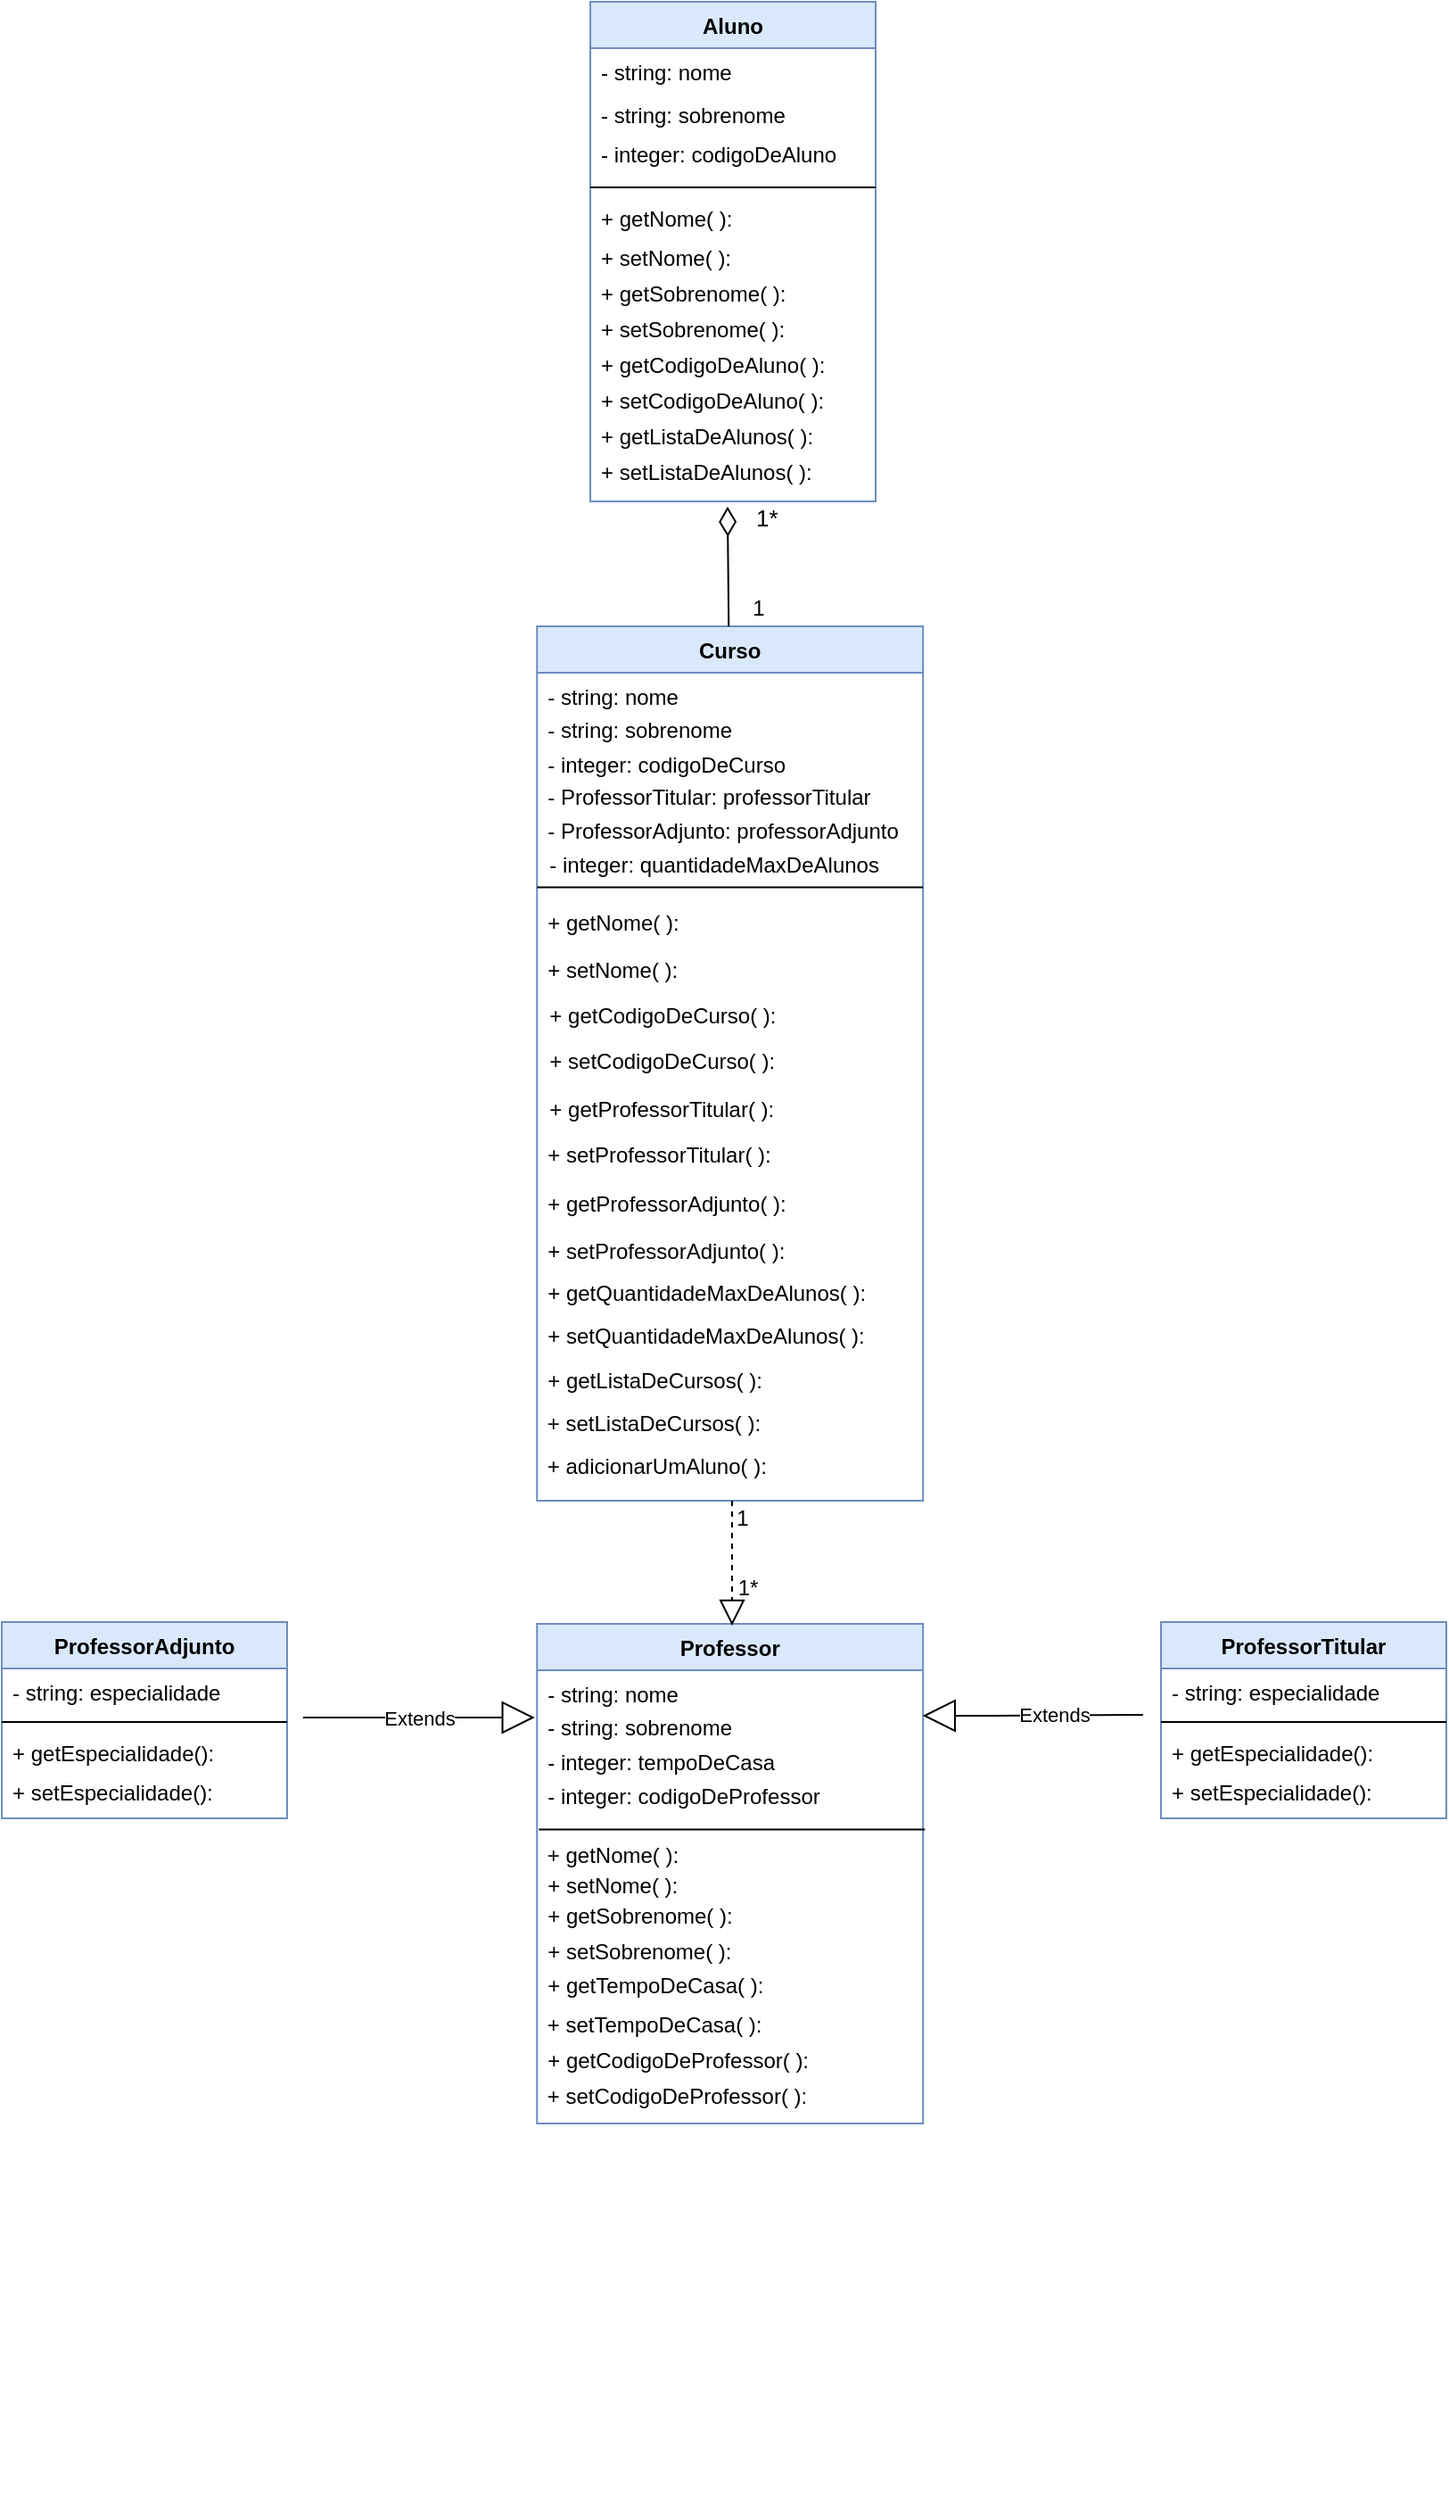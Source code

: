 <mxfile version="12.8.8" type="google"><diagram id="LD7luBqzAj9r61441eef" name="Page-1"><mxGraphModel dx="1689" dy="484" grid="1" gridSize="10" guides="1" tooltips="1" connect="1" arrows="1" fold="1" page="1" pageScale="1" pageWidth="827" pageHeight="1169" math="0" shadow="0"><root><mxCell id="0"/><mxCell id="1" parent="0"/><mxCell id="hxkoGfkW9n7GEpsKc7dP-19" value="" style="group" vertex="1" connectable="0" parent="1"><mxGeometry x="320" y="40" width="170" height="280" as="geometry"/></mxCell><mxCell id="hxkoGfkW9n7GEpsKc7dP-1" value="Aluno" style="swimlane;fontStyle=1;align=center;verticalAlign=top;childLayout=stackLayout;horizontal=1;startSize=26;horizontalStack=0;resizeParent=1;resizeParentMax=0;resizeLast=0;collapsible=1;marginBottom=0;fillColor=#dae8fc;strokeColor=#6c8ebf;" vertex="1" parent="hxkoGfkW9n7GEpsKc7dP-19"><mxGeometry width="160" height="280" as="geometry"/></mxCell><mxCell id="hxkoGfkW9n7GEpsKc7dP-2" value="- string: nome" style="text;strokeColor=none;fillColor=none;align=left;verticalAlign=top;spacingLeft=4;spacingRight=4;overflow=hidden;rotatable=0;points=[[0,0.5],[1,0.5]];portConstraint=eastwest;" vertex="1" parent="hxkoGfkW9n7GEpsKc7dP-1"><mxGeometry y="26" width="160" height="74" as="geometry"/></mxCell><mxCell id="hxkoGfkW9n7GEpsKc7dP-3" value="" style="line;strokeWidth=1;fillColor=none;align=left;verticalAlign=middle;spacingTop=-1;spacingLeft=3;spacingRight=3;rotatable=0;labelPosition=right;points=[];portConstraint=eastwest;" vertex="1" parent="hxkoGfkW9n7GEpsKc7dP-1"><mxGeometry y="100" width="160" height="8" as="geometry"/></mxCell><mxCell id="hxkoGfkW9n7GEpsKc7dP-4" value="+ getNome( ):" style="text;strokeColor=none;fillColor=none;align=left;verticalAlign=top;spacingLeft=4;spacingRight=4;overflow=hidden;rotatable=0;points=[[0,0.5],[1,0.5]];portConstraint=eastwest;" vertex="1" parent="hxkoGfkW9n7GEpsKc7dP-1"><mxGeometry y="108" width="160" height="172" as="geometry"/></mxCell><mxCell id="hxkoGfkW9n7GEpsKc7dP-9" value="- string: sobrenome" style="text;strokeColor=none;fillColor=none;align=left;verticalAlign=top;spacingLeft=4;spacingRight=4;overflow=hidden;rotatable=0;points=[[0,0.5],[1,0.5]];portConstraint=eastwest;" vertex="1" parent="hxkoGfkW9n7GEpsKc7dP-19"><mxGeometry y="50" width="170" height="26" as="geometry"/></mxCell><mxCell id="hxkoGfkW9n7GEpsKc7dP-10" value="- integer: codigoDeAluno" style="text;strokeColor=none;fillColor=none;align=left;verticalAlign=top;spacingLeft=4;spacingRight=4;overflow=hidden;rotatable=0;points=[[0,0.5],[1,0.5]];portConstraint=eastwest;" vertex="1" parent="hxkoGfkW9n7GEpsKc7dP-19"><mxGeometry y="72" width="156" height="28" as="geometry"/></mxCell><mxCell id="hxkoGfkW9n7GEpsKc7dP-11" style="edgeStyle=orthogonalEdgeStyle;rounded=0;orthogonalLoop=1;jettySize=auto;html=1;exitX=1;exitY=0.5;exitDx=0;exitDy=0;" edge="1" parent="hxkoGfkW9n7GEpsKc7dP-19" source="hxkoGfkW9n7GEpsKc7dP-9" target="hxkoGfkW9n7GEpsKc7dP-9"><mxGeometry relative="1" as="geometry"/></mxCell><mxCell id="hxkoGfkW9n7GEpsKc7dP-12" value="+ setNome( ):" style="text;strokeColor=none;fillColor=none;align=left;verticalAlign=top;spacingLeft=4;spacingRight=4;overflow=hidden;rotatable=0;points=[[0,0.5],[1,0.5]];portConstraint=eastwest;" vertex="1" parent="hxkoGfkW9n7GEpsKc7dP-19"><mxGeometry y="130" width="160" height="20" as="geometry"/></mxCell><mxCell id="hxkoGfkW9n7GEpsKc7dP-13" value="+ getSobrenome( ):" style="text;strokeColor=none;fillColor=none;align=left;verticalAlign=top;spacingLeft=4;spacingRight=4;overflow=hidden;rotatable=0;points=[[0,0.5],[1,0.5]];portConstraint=eastwest;" vertex="1" parent="hxkoGfkW9n7GEpsKc7dP-19"><mxGeometry y="150" width="160" height="20" as="geometry"/></mxCell><mxCell id="hxkoGfkW9n7GEpsKc7dP-14" value="+ setSobrenome( ):" style="text;strokeColor=none;fillColor=none;align=left;verticalAlign=top;spacingLeft=4;spacingRight=4;overflow=hidden;rotatable=0;points=[[0,0.5],[1,0.5]];portConstraint=eastwest;" vertex="1" parent="hxkoGfkW9n7GEpsKc7dP-19"><mxGeometry y="170" width="160" height="20" as="geometry"/></mxCell><mxCell id="hxkoGfkW9n7GEpsKc7dP-15" value="+ getCodigoDeAluno( ):" style="text;strokeColor=none;fillColor=none;align=left;verticalAlign=top;spacingLeft=4;spacingRight=4;overflow=hidden;rotatable=0;points=[[0,0.5],[1,0.5]];portConstraint=eastwest;" vertex="1" parent="hxkoGfkW9n7GEpsKc7dP-19"><mxGeometry y="190" width="160" height="20" as="geometry"/></mxCell><mxCell id="hxkoGfkW9n7GEpsKc7dP-16" value="+ setCodigoDeAluno( ):" style="text;strokeColor=none;fillColor=none;align=left;verticalAlign=top;spacingLeft=4;spacingRight=4;overflow=hidden;rotatable=0;points=[[0,0.5],[1,0.5]];portConstraint=eastwest;" vertex="1" parent="hxkoGfkW9n7GEpsKc7dP-19"><mxGeometry y="210" width="160" height="20" as="geometry"/></mxCell><mxCell id="hxkoGfkW9n7GEpsKc7dP-17" value="+ getListaDeAlunos( ):" style="text;strokeColor=none;fillColor=none;align=left;verticalAlign=top;spacingLeft=4;spacingRight=4;overflow=hidden;rotatable=0;points=[[0,0.5],[1,0.5]];portConstraint=eastwest;" vertex="1" parent="hxkoGfkW9n7GEpsKc7dP-19"><mxGeometry y="230" width="160" height="20" as="geometry"/></mxCell><mxCell id="hxkoGfkW9n7GEpsKc7dP-18" value="+ setListaDeAlunos( ):" style="text;strokeColor=none;fillColor=none;align=left;verticalAlign=top;spacingLeft=4;spacingRight=4;overflow=hidden;rotatable=0;points=[[0,0.5],[1,0.5]];portConstraint=eastwest;" vertex="1" parent="hxkoGfkW9n7GEpsKc7dP-19"><mxGeometry y="250" width="160" height="20" as="geometry"/></mxCell><mxCell id="hxkoGfkW9n7GEpsKc7dP-80" value="" style="group" vertex="1" connectable="0" parent="1"><mxGeometry x="289.88" y="390" width="230.24" height="490" as="geometry"/></mxCell><mxCell id="hxkoGfkW9n7GEpsKc7dP-55" value="" style="group" vertex="1" connectable="0" parent="hxkoGfkW9n7GEpsKc7dP-80"><mxGeometry x="0.24" width="230" height="490" as="geometry"/></mxCell><mxCell id="hxkoGfkW9n7GEpsKc7dP-56" value="Curso" style="swimlane;fontStyle=1;align=center;verticalAlign=top;childLayout=stackLayout;horizontal=1;startSize=26;horizontalStack=0;resizeParent=1;resizeParentMax=0;resizeLast=0;collapsible=1;marginBottom=0;fillColor=#dae8fc;strokeColor=#6c8ebf;" vertex="1" parent="hxkoGfkW9n7GEpsKc7dP-55"><mxGeometry width="216.471" height="490.001" as="geometry"/></mxCell><mxCell id="hxkoGfkW9n7GEpsKc7dP-57" value="- string: nome" style="text;strokeColor=none;fillColor=none;align=left;verticalAlign=top;spacingLeft=4;spacingRight=4;overflow=hidden;rotatable=0;points=[[0,0.5],[1,0.5]];portConstraint=eastwest;" vertex="1" parent="hxkoGfkW9n7GEpsKc7dP-56"><mxGeometry y="26" width="216.471" height="114" as="geometry"/></mxCell><mxCell id="hxkoGfkW9n7GEpsKc7dP-58" value="" style="line;strokeWidth=1;fillColor=none;align=left;verticalAlign=middle;spacingTop=-1;spacingLeft=3;spacingRight=3;rotatable=0;labelPosition=right;points=[];portConstraint=eastwest;" vertex="1" parent="hxkoGfkW9n7GEpsKc7dP-56"><mxGeometry y="140" width="216.471" height="12.571" as="geometry"/></mxCell><mxCell id="hxkoGfkW9n7GEpsKc7dP-59" value="+ getNome( ):" style="text;strokeColor=none;fillColor=none;align=left;verticalAlign=top;spacingLeft=4;spacingRight=4;overflow=hidden;rotatable=0;points=[[0,0.5],[1,0.5]];portConstraint=eastwest;" vertex="1" parent="hxkoGfkW9n7GEpsKc7dP-56"><mxGeometry y="152.571" width="216.471" height="337.43" as="geometry"/></mxCell><mxCell id="hxkoGfkW9n7GEpsKc7dP-60" value="- string: sobrenome" style="text;strokeColor=none;fillColor=none;align=left;verticalAlign=top;spacingLeft=4;spacingRight=4;overflow=hidden;rotatable=0;points=[[0,0.5],[1,0.5]];portConstraint=eastwest;" vertex="1" parent="hxkoGfkW9n7GEpsKc7dP-55"><mxGeometry y="44.57" width="230" height="25.43" as="geometry"/></mxCell><mxCell id="hxkoGfkW9n7GEpsKc7dP-61" value="- integer: codigoDeCurso" style="text;strokeColor=none;fillColor=none;align=left;verticalAlign=top;spacingLeft=4;spacingRight=4;overflow=hidden;rotatable=0;points=[[0,0.5],[1,0.5]];portConstraint=eastwest;" vertex="1" parent="hxkoGfkW9n7GEpsKc7dP-55"><mxGeometry y="64" width="211.059" height="26" as="geometry"/></mxCell><mxCell id="hxkoGfkW9n7GEpsKc7dP-63" value="+ setNome( ):" style="text;strokeColor=none;fillColor=none;align=left;verticalAlign=top;spacingLeft=4;spacingRight=4;overflow=hidden;rotatable=0;points=[[0,0.5],[1,0.5]];portConstraint=eastwest;" vertex="1" parent="hxkoGfkW9n7GEpsKc7dP-55"><mxGeometry y="178.996" width="216.471" height="31.429" as="geometry"/></mxCell><mxCell id="hxkoGfkW9n7GEpsKc7dP-64" value="+ getCodigoDeCurso( ):" style="text;strokeColor=none;fillColor=none;align=left;verticalAlign=top;spacingLeft=4;spacingRight=4;overflow=hidden;rotatable=0;points=[[0,0.5],[1,0.5]];portConstraint=eastwest;" vertex="1" parent="hxkoGfkW9n7GEpsKc7dP-55"><mxGeometry x="1.06" y="204.284" width="216.471" height="31.429" as="geometry"/></mxCell><mxCell id="hxkoGfkW9n7GEpsKc7dP-65" value="+ setCodigoDeCurso( ):" style="text;strokeColor=none;fillColor=none;align=left;verticalAlign=top;spacingLeft=4;spacingRight=4;overflow=hidden;rotatable=0;points=[[0,0.5],[1,0.5]];portConstraint=eastwest;" vertex="1" parent="hxkoGfkW9n7GEpsKc7dP-55"><mxGeometry x="1.06" y="230.003" width="216.471" height="31.429" as="geometry"/></mxCell><mxCell id="hxkoGfkW9n7GEpsKc7dP-66" value="+ getProfessorTitular( ):" style="text;strokeColor=none;fillColor=none;align=left;verticalAlign=top;spacingLeft=4;spacingRight=4;overflow=hidden;rotatable=0;points=[[0,0.5],[1,0.5]];portConstraint=eastwest;" vertex="1" parent="hxkoGfkW9n7GEpsKc7dP-55"><mxGeometry x="1.06" y="257.001" width="216.471" height="31.429" as="geometry"/></mxCell><mxCell id="hxkoGfkW9n7GEpsKc7dP-37" value="- ProfessorAdjunto: professorAdjunto" style="text;strokeColor=none;fillColor=none;align=left;verticalAlign=top;spacingLeft=4;spacingRight=4;overflow=hidden;rotatable=0;points=[[0,0.5],[1,0.5]];portConstraint=eastwest;" vertex="1" parent="hxkoGfkW9n7GEpsKc7dP-55"><mxGeometry y="101" width="210" height="28" as="geometry"/></mxCell><mxCell id="hxkoGfkW9n7GEpsKc7dP-38" value="- integer: quantidadeMaxDeAlunos" style="text;strokeColor=none;fillColor=none;align=left;verticalAlign=top;spacingLeft=4;spacingRight=4;overflow=hidden;rotatable=0;points=[[0,0.5],[1,0.5]];portConstraint=eastwest;" vertex="1" parent="hxkoGfkW9n7GEpsKc7dP-55"><mxGeometry x="1.06" y="120" width="210" height="30" as="geometry"/></mxCell><mxCell id="hxkoGfkW9n7GEpsKc7dP-71" value="- ProfessorTitular: professorTitular" style="text;strokeColor=none;fillColor=none;align=left;verticalAlign=top;spacingLeft=4;spacingRight=4;overflow=hidden;rotatable=0;points=[[0,0.5],[1,0.5]];portConstraint=eastwest;" vertex="1" parent="hxkoGfkW9n7GEpsKc7dP-80"><mxGeometry x="0.24" y="82" width="210" height="28" as="geometry"/></mxCell><mxCell id="hxkoGfkW9n7GEpsKc7dP-72" value="+ setProfessorTitular( ):" style="text;strokeColor=none;fillColor=none;align=left;verticalAlign=top;spacingLeft=4;spacingRight=4;overflow=hidden;rotatable=0;points=[[0,0.5],[1,0.5]];portConstraint=eastwest;" vertex="1" parent="hxkoGfkW9n7GEpsKc7dP-80"><mxGeometry x="0.24" y="282.571" width="216.471" height="31.429" as="geometry"/></mxCell><mxCell id="hxkoGfkW9n7GEpsKc7dP-73" value="+ getProfessorAdjunto( ):" style="text;strokeColor=none;fillColor=none;align=left;verticalAlign=top;spacingLeft=4;spacingRight=4;overflow=hidden;rotatable=0;points=[[0,0.5],[1,0.5]];portConstraint=eastwest;" vertex="1" parent="hxkoGfkW9n7GEpsKc7dP-80"><mxGeometry x="0.24" y="310.001" width="216.471" height="31.429" as="geometry"/></mxCell><mxCell id="hxkoGfkW9n7GEpsKc7dP-74" value="+ setProfessorAdjunto( ):" style="text;strokeColor=none;fillColor=none;align=left;verticalAlign=top;spacingLeft=4;spacingRight=4;overflow=hidden;rotatable=0;points=[[0,0.5],[1,0.5]];portConstraint=eastwest;" vertex="1" parent="hxkoGfkW9n7GEpsKc7dP-80"><mxGeometry x="0.24" y="336.431" width="216.471" height="31.429" as="geometry"/></mxCell><mxCell id="hxkoGfkW9n7GEpsKc7dP-75" value="+ getQuantidadeMaxDeAlunos( ):" style="text;strokeColor=none;fillColor=none;align=left;verticalAlign=top;spacingLeft=4;spacingRight=4;overflow=hidden;rotatable=0;points=[[0,0.5],[1,0.5]];portConstraint=eastwest;" vertex="1" parent="hxkoGfkW9n7GEpsKc7dP-80"><mxGeometry x="0.24" y="360.001" width="216.471" height="31.429" as="geometry"/></mxCell><mxCell id="hxkoGfkW9n7GEpsKc7dP-76" value="+ setQuantidadeMaxDeAlunos( ):" style="text;strokeColor=none;fillColor=none;align=left;verticalAlign=top;spacingLeft=4;spacingRight=4;overflow=hidden;rotatable=0;points=[[0,0.5],[1,0.5]];portConstraint=eastwest;" vertex="1" parent="hxkoGfkW9n7GEpsKc7dP-80"><mxGeometry x="0.24" y="384.001" width="216.471" height="31.429" as="geometry"/></mxCell><mxCell id="hxkoGfkW9n7GEpsKc7dP-77" value="+ getListaDeCursos( ):" style="text;strokeColor=none;fillColor=none;align=left;verticalAlign=top;spacingLeft=4;spacingRight=4;overflow=hidden;rotatable=0;points=[[0,0.5],[1,0.5]];portConstraint=eastwest;" vertex="1" parent="hxkoGfkW9n7GEpsKc7dP-80"><mxGeometry x="0.24" y="409.001" width="216.471" height="31.429" as="geometry"/></mxCell><mxCell id="hxkoGfkW9n7GEpsKc7dP-78" value="+ setListaDeCursos( ):" style="text;strokeColor=none;fillColor=none;align=left;verticalAlign=top;spacingLeft=4;spacingRight=4;overflow=hidden;rotatable=0;points=[[0,0.5],[1,0.5]];portConstraint=eastwest;" vertex="1" parent="hxkoGfkW9n7GEpsKc7dP-80"><mxGeometry y="433.001" width="216.471" height="31.429" as="geometry"/></mxCell><mxCell id="hxkoGfkW9n7GEpsKc7dP-79" value="+ adicionarUmAluno( ):" style="text;strokeColor=none;fillColor=none;align=left;verticalAlign=top;spacingLeft=4;spacingRight=4;overflow=hidden;rotatable=0;points=[[0,0.5],[1,0.5]];portConstraint=eastwest;" vertex="1" parent="hxkoGfkW9n7GEpsKc7dP-80"><mxGeometry y="457.001" width="216.471" height="31.429" as="geometry"/></mxCell><mxCell id="hxkoGfkW9n7GEpsKc7dP-86" value="a" style="group" vertex="1" connectable="0" parent="1"><mxGeometry x="289.88" y="948" width="230.24" height="490" as="geometry"/></mxCell><mxCell id="hxkoGfkW9n7GEpsKc7dP-87" value="" style="group" vertex="1" connectable="0" parent="hxkoGfkW9n7GEpsKc7dP-86"><mxGeometry x="0.24" y="1" width="230" height="490" as="geometry"/></mxCell><mxCell id="hxkoGfkW9n7GEpsKc7dP-88" value="Professor" style="swimlane;fontStyle=1;align=center;verticalAlign=top;childLayout=stackLayout;horizontal=1;startSize=26;horizontalStack=0;resizeParent=1;resizeParentMax=0;resizeLast=0;collapsible=1;marginBottom=0;fillColor=#dae8fc;strokeColor=#6c8ebf;" vertex="1" parent="hxkoGfkW9n7GEpsKc7dP-87"><mxGeometry width="216.471" height="280" as="geometry"/></mxCell><mxCell id="hxkoGfkW9n7GEpsKc7dP-152" value="" style="endArrow=block;dashed=1;endFill=0;endSize=12;html=1;" edge="1" parent="hxkoGfkW9n7GEpsKc7dP-88"><mxGeometry width="160" relative="1" as="geometry"><mxPoint x="109.38" y="-69" as="sourcePoint"/><mxPoint x="109.38" y="1" as="targetPoint"/></mxGeometry></mxCell><mxCell id="hxkoGfkW9n7GEpsKc7dP-89" value="- string: nome" style="text;strokeColor=none;fillColor=none;align=left;verticalAlign=top;spacingLeft=4;spacingRight=4;overflow=hidden;rotatable=0;points=[[0,0.5],[1,0.5]];portConstraint=eastwest;" vertex="1" parent="hxkoGfkW9n7GEpsKc7dP-88"><mxGeometry y="26" width="216.471" height="254" as="geometry"/></mxCell><mxCell id="hxkoGfkW9n7GEpsKc7dP-92" value="- string: sobrenome" style="text;strokeColor=none;fillColor=none;align=left;verticalAlign=top;spacingLeft=4;spacingRight=4;overflow=hidden;rotatable=0;points=[[0,0.5],[1,0.5]];portConstraint=eastwest;" vertex="1" parent="hxkoGfkW9n7GEpsKc7dP-87"><mxGeometry y="44.57" width="230" height="25.43" as="geometry"/></mxCell><mxCell id="hxkoGfkW9n7GEpsKc7dP-93" value="- integer: tempoDeCasa" style="text;strokeColor=none;fillColor=none;align=left;verticalAlign=top;spacingLeft=4;spacingRight=4;overflow=hidden;rotatable=0;points=[[0,0.5],[1,0.5]];portConstraint=eastwest;" vertex="1" parent="hxkoGfkW9n7GEpsKc7dP-87"><mxGeometry y="64" width="211.059" height="26" as="geometry"/></mxCell><mxCell id="hxkoGfkW9n7GEpsKc7dP-94" value="+ setNome( ):" style="text;strokeColor=none;fillColor=none;align=left;verticalAlign=top;spacingLeft=4;spacingRight=4;overflow=hidden;rotatable=0;points=[[0,0.5],[1,0.5]];portConstraint=eastwest;" vertex="1" parent="hxkoGfkW9n7GEpsKc7dP-87"><mxGeometry y="132.996" width="216.471" height="31.429" as="geometry"/></mxCell><mxCell id="hxkoGfkW9n7GEpsKc7dP-95" value="+ getSobrenome( ):" style="text;strokeColor=none;fillColor=none;align=left;verticalAlign=top;spacingLeft=4;spacingRight=4;overflow=hidden;rotatable=0;points=[[0,0.5],[1,0.5]];portConstraint=eastwest;" vertex="1" parent="hxkoGfkW9n7GEpsKc7dP-87"><mxGeometry y="150.004" width="216.471" height="31.429" as="geometry"/></mxCell><mxCell id="hxkoGfkW9n7GEpsKc7dP-97" value="+ setSobrenome( ):" style="text;strokeColor=none;fillColor=none;align=left;verticalAlign=top;spacingLeft=4;spacingRight=4;overflow=hidden;rotatable=0;points=[[0,0.5],[1,0.5]];portConstraint=eastwest;" vertex="1" parent="hxkoGfkW9n7GEpsKc7dP-87"><mxGeometry x="0.06" y="170.001" width="216.471" height="31.429" as="geometry"/></mxCell><mxCell id="hxkoGfkW9n7GEpsKc7dP-99" value="- integer: codigoDeProfessor" style="text;strokeColor=none;fillColor=none;align=left;verticalAlign=top;spacingLeft=4;spacingRight=4;overflow=hidden;rotatable=0;points=[[0,0.5],[1,0.5]];portConstraint=eastwest;" vertex="1" parent="hxkoGfkW9n7GEpsKc7dP-87"><mxGeometry x="-5.462e-14" y="83" width="210" height="30" as="geometry"/></mxCell><mxCell id="hxkoGfkW9n7GEpsKc7dP-90" value="" style="line;strokeWidth=1;fillColor=none;align=left;verticalAlign=middle;spacingTop=-1;spacingLeft=3;spacingRight=3;rotatable=0;labelPosition=right;points=[];portConstraint=eastwest;" vertex="1" parent="hxkoGfkW9n7GEpsKc7dP-87"><mxGeometry x="1.06" y="109" width="216.471" height="12.571" as="geometry"/></mxCell><mxCell id="hxkoGfkW9n7GEpsKc7dP-101" value="+ getTempoDeCasa( ):" style="text;strokeColor=none;fillColor=none;align=left;verticalAlign=top;spacingLeft=4;spacingRight=4;overflow=hidden;rotatable=0;points=[[0,0.5],[1,0.5]];portConstraint=eastwest;" vertex="1" parent="hxkoGfkW9n7GEpsKc7dP-86"><mxGeometry x="0.24" y="190.001" width="216.471" height="31.429" as="geometry"/></mxCell><mxCell id="hxkoGfkW9n7GEpsKc7dP-102" value="+ setTempoDeCasa( ):" style="text;strokeColor=none;fillColor=none;align=left;verticalAlign=top;spacingLeft=4;spacingRight=4;overflow=hidden;rotatable=0;points=[[0,0.5],[1,0.5]];portConstraint=eastwest;" vertex="1" parent="hxkoGfkW9n7GEpsKc7dP-86"><mxGeometry x="9.104e-15" y="212.001" width="216.471" height="31.429" as="geometry"/></mxCell><mxCell id="hxkoGfkW9n7GEpsKc7dP-103" value="+ getCodigoDeProfessor( ):" style="text;strokeColor=none;fillColor=none;align=left;verticalAlign=top;spacingLeft=4;spacingRight=4;overflow=hidden;rotatable=0;points=[[0,0.5],[1,0.5]];portConstraint=eastwest;" vertex="1" parent="hxkoGfkW9n7GEpsKc7dP-86"><mxGeometry x="0.24" y="232" width="199.76" height="31.43" as="geometry"/></mxCell><mxCell id="hxkoGfkW9n7GEpsKc7dP-91" value="+ getNome( ):" style="text;strokeColor=none;fillColor=none;align=left;verticalAlign=top;spacingLeft=4;spacingRight=4;overflow=hidden;rotatable=0;points=[[0,0.5],[1,0.5]];portConstraint=eastwest;" vertex="1" parent="1"><mxGeometry x="289.88" y="1065" width="216.471" height="20" as="geometry"/></mxCell><mxCell id="hxkoGfkW9n7GEpsKc7dP-109" value="+ setCodigoDeProfessor( ):" style="text;strokeColor=none;fillColor=none;align=left;verticalAlign=top;spacingLeft=4;spacingRight=4;overflow=hidden;rotatable=0;points=[[0,0.5],[1,0.5]];portConstraint=eastwest;" vertex="1" parent="1"><mxGeometry x="289.88" y="1200" width="199.76" height="31.43" as="geometry"/></mxCell><mxCell id="hxkoGfkW9n7GEpsKc7dP-130" value="Extends" style="endArrow=block;endSize=16;endFill=0;html=1;" edge="1" parent="1"><mxGeometry x="-0.191" width="160" relative="1" as="geometry"><mxPoint x="630" y="1000" as="sourcePoint"/><mxPoint x="506.35" y="1000.5" as="targetPoint"/><Array as="points"><mxPoint x="556.35" y="1000.5"/></Array><mxPoint as="offset"/></mxGeometry></mxCell><mxCell id="hxkoGfkW9n7GEpsKc7dP-131" value="" style="group" vertex="1" connectable="0" parent="1"><mxGeometry x="640" y="948" width="160" height="112" as="geometry"/></mxCell><mxCell id="hxkoGfkW9n7GEpsKc7dP-124" value="ProfessorTitular" style="swimlane;fontStyle=1;align=center;verticalAlign=top;childLayout=stackLayout;horizontal=1;startSize=26;horizontalStack=0;resizeParent=1;resizeParentMax=0;resizeLast=0;collapsible=1;marginBottom=0;fillColor=#dae8fc;strokeColor=#6c8ebf;" vertex="1" parent="hxkoGfkW9n7GEpsKc7dP-131"><mxGeometry width="160" height="110" as="geometry"/></mxCell><mxCell id="hxkoGfkW9n7GEpsKc7dP-125" value="- string: especialidade" style="text;strokeColor=none;fillColor=none;align=left;verticalAlign=top;spacingLeft=4;spacingRight=4;overflow=hidden;rotatable=0;points=[[0,0.5],[1,0.5]];portConstraint=eastwest;" vertex="1" parent="hxkoGfkW9n7GEpsKc7dP-124"><mxGeometry y="26" width="160" height="26" as="geometry"/></mxCell><mxCell id="hxkoGfkW9n7GEpsKc7dP-126" value="" style="line;strokeWidth=1;fillColor=none;align=left;verticalAlign=middle;spacingTop=-1;spacingLeft=3;spacingRight=3;rotatable=0;labelPosition=right;points=[];portConstraint=eastwest;" vertex="1" parent="hxkoGfkW9n7GEpsKc7dP-124"><mxGeometry y="52" width="160" height="8" as="geometry"/></mxCell><mxCell id="hxkoGfkW9n7GEpsKc7dP-127" value="+ getEspecialidade():" style="text;strokeColor=none;fillColor=none;align=left;verticalAlign=top;spacingLeft=4;spacingRight=4;overflow=hidden;rotatable=0;points=[[0,0.5],[1,0.5]];portConstraint=eastwest;" vertex="1" parent="hxkoGfkW9n7GEpsKc7dP-124"><mxGeometry y="60" width="160" height="50" as="geometry"/></mxCell><mxCell id="hxkoGfkW9n7GEpsKc7dP-128" value="+ setEspecialidade():" style="text;strokeColor=none;fillColor=none;align=left;verticalAlign=top;spacingLeft=4;spacingRight=4;overflow=hidden;rotatable=0;points=[[0,0.5],[1,0.5]];portConstraint=eastwest;" vertex="1" parent="hxkoGfkW9n7GEpsKc7dP-131"><mxGeometry y="82" width="160" height="30" as="geometry"/></mxCell><mxCell id="hxkoGfkW9n7GEpsKc7dP-137" value="" style="group" vertex="1" connectable="0" parent="1"><mxGeometry x="-10" y="948" width="160" height="112" as="geometry"/></mxCell><mxCell id="hxkoGfkW9n7GEpsKc7dP-138" value="ProfessorAdjunto" style="swimlane;fontStyle=1;align=center;verticalAlign=top;childLayout=stackLayout;horizontal=1;startSize=26;horizontalStack=0;resizeParent=1;resizeParentMax=0;resizeLast=0;collapsible=1;marginBottom=0;fillColor=#dae8fc;strokeColor=#6c8ebf;" vertex="1" parent="hxkoGfkW9n7GEpsKc7dP-137"><mxGeometry width="160" height="110" as="geometry"/></mxCell><mxCell id="hxkoGfkW9n7GEpsKc7dP-139" value="- string: especialidade" style="text;strokeColor=none;fillColor=none;align=left;verticalAlign=top;spacingLeft=4;spacingRight=4;overflow=hidden;rotatable=0;points=[[0,0.5],[1,0.5]];portConstraint=eastwest;" vertex="1" parent="hxkoGfkW9n7GEpsKc7dP-138"><mxGeometry y="26" width="160" height="26" as="geometry"/></mxCell><mxCell id="hxkoGfkW9n7GEpsKc7dP-140" value="" style="line;strokeWidth=1;fillColor=none;align=left;verticalAlign=middle;spacingTop=-1;spacingLeft=3;spacingRight=3;rotatable=0;labelPosition=right;points=[];portConstraint=eastwest;" vertex="1" parent="hxkoGfkW9n7GEpsKc7dP-138"><mxGeometry y="52" width="160" height="8" as="geometry"/></mxCell><mxCell id="hxkoGfkW9n7GEpsKc7dP-141" value="+ getEspecialidade():" style="text;strokeColor=none;fillColor=none;align=left;verticalAlign=top;spacingLeft=4;spacingRight=4;overflow=hidden;rotatable=0;points=[[0,0.5],[1,0.5]];portConstraint=eastwest;" vertex="1" parent="hxkoGfkW9n7GEpsKc7dP-138"><mxGeometry y="60" width="160" height="50" as="geometry"/></mxCell><mxCell id="hxkoGfkW9n7GEpsKc7dP-142" value="+ setEspecialidade():" style="text;strokeColor=none;fillColor=none;align=left;verticalAlign=top;spacingLeft=4;spacingRight=4;overflow=hidden;rotatable=0;points=[[0,0.5],[1,0.5]];portConstraint=eastwest;" vertex="1" parent="hxkoGfkW9n7GEpsKc7dP-137"><mxGeometry y="82" width="160" height="30" as="geometry"/></mxCell><mxCell id="hxkoGfkW9n7GEpsKc7dP-149" value="Extends" style="endArrow=block;endSize=16;endFill=0;html=1;" edge="1" parent="1"><mxGeometry width="160" relative="1" as="geometry"><mxPoint x="159" y="1001.5" as="sourcePoint"/><mxPoint x="288.88" y="1001.5" as="targetPoint"/></mxGeometry></mxCell><mxCell id="hxkoGfkW9n7GEpsKc7dP-153" value="1" style="text;html=1;align=center;verticalAlign=middle;resizable=0;points=[];autosize=1;" vertex="1" parent="1"><mxGeometry x="395" y="880" width="20" height="20" as="geometry"/></mxCell><mxCell id="hxkoGfkW9n7GEpsKc7dP-154" value="1*" style="text;html=1;align=center;verticalAlign=middle;resizable=0;points=[];autosize=1;" vertex="1" parent="1"><mxGeometry x="393" y="919" width="30" height="20" as="geometry"/></mxCell><mxCell id="hxkoGfkW9n7GEpsKc7dP-158" value="&lt;font style=&quot;font-size: 13px&quot;&gt;1*&lt;/font&gt;" style="endArrow=none;html=1;endSize=12;startArrow=diamondThin;startSize=14;startFill=0;edgeStyle=orthogonalEdgeStyle;align=left;verticalAlign=bottom;endFill=0;strokeWidth=1;exitX=0.481;exitY=1.017;exitDx=0;exitDy=0;exitPerimeter=0;" edge="1" parent="1" source="hxkoGfkW9n7GEpsKc7dP-4"><mxGeometry x="-0.487" y="13" relative="1" as="geometry"><mxPoint x="397.62" y="330" as="sourcePoint"/><mxPoint x="397.62" y="390" as="targetPoint"/><Array as="points"><mxPoint x="398" y="323"/></Array><mxPoint as="offset"/></mxGeometry></mxCell><mxCell id="hxkoGfkW9n7GEpsKc7dP-159" value="1" style="text;html=1;align=center;verticalAlign=middle;resizable=0;points=[];autosize=1;" vertex="1" parent="1"><mxGeometry x="404" y="370" width="20" height="20" as="geometry"/></mxCell></root></mxGraphModel></diagram></mxfile>